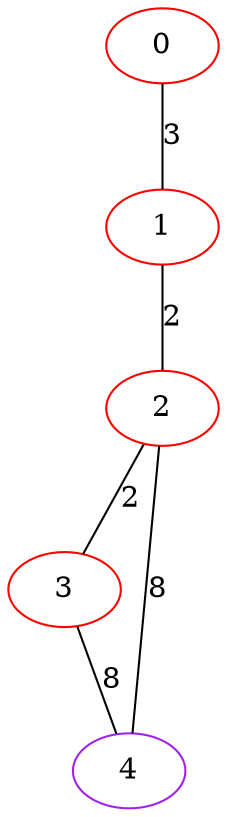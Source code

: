 graph "" {
0 [color=red, weight=1];
1 [color=red, weight=1];
2 [color=red, weight=1];
3 [color=red, weight=1];
4 [color=purple, weight=4];
0 -- 1  [key=0, label=3];
1 -- 2  [key=0, label=2];
2 -- 3  [key=0, label=2];
2 -- 4  [key=0, label=8];
3 -- 4  [key=0, label=8];
}
